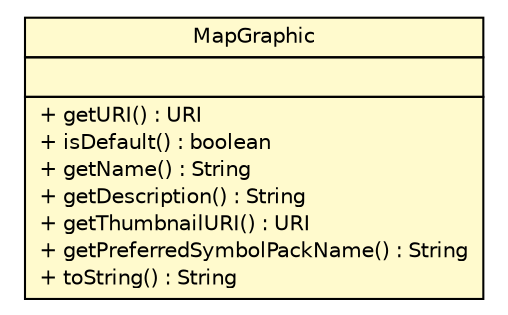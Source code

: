 #!/usr/local/bin/dot
#
# Class diagram 
# Generated by UMLGraph version 5.2 (http://www.umlgraph.org/)
#

digraph G {
	edge [fontname="Helvetica",fontsize=10,labelfontname="Helvetica",labelfontsize=10];
	node [fontname="Helvetica",fontsize=10,shape=plaintext];
	nodesep=0.25;
	ranksep=0.5;
	// dip.world.variant.data.MapGraphic
	c10756 [label=<<table title="dip.world.variant.data.MapGraphic" border="0" cellborder="1" cellspacing="0" cellpadding="2" port="p" bgcolor="lemonChiffon" href="./MapGraphic.html">
		<tr><td><table border="0" cellspacing="0" cellpadding="1">
<tr><td align="center" balign="center"> MapGraphic </td></tr>
		</table></td></tr>
		<tr><td><table border="0" cellspacing="0" cellpadding="1">
<tr><td align="left" balign="left">  </td></tr>
		</table></td></tr>
		<tr><td><table border="0" cellspacing="0" cellpadding="1">
<tr><td align="left" balign="left"> + getURI() : URI </td></tr>
<tr><td align="left" balign="left"> + isDefault() : boolean </td></tr>
<tr><td align="left" balign="left"> + getName() : String </td></tr>
<tr><td align="left" balign="left"> + getDescription() : String </td></tr>
<tr><td align="left" balign="left"> + getThumbnailURI() : URI </td></tr>
<tr><td align="left" balign="left"> + getPreferredSymbolPackName() : String </td></tr>
<tr><td align="left" balign="left"> + toString() : String </td></tr>
		</table></td></tr>
		</table>>, fontname="Helvetica", fontcolor="black", fontsize=10.0];
}

